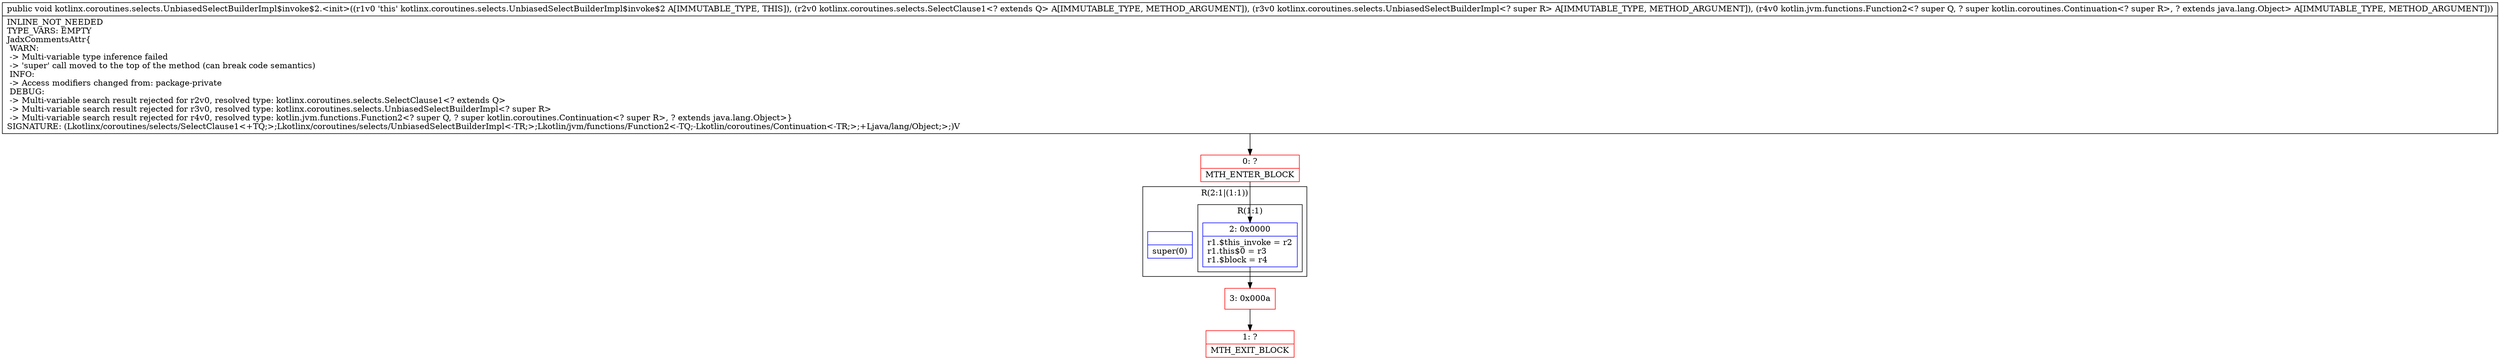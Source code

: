 digraph "CFG forkotlinx.coroutines.selects.UnbiasedSelectBuilderImpl$invoke$2.\<init\>(Lkotlinx\/coroutines\/selects\/SelectClause1;Lkotlinx\/coroutines\/selects\/UnbiasedSelectBuilderImpl;Lkotlin\/jvm\/functions\/Function2;)V" {
subgraph cluster_Region_819526977 {
label = "R(2:1|(1:1))";
node [shape=record,color=blue];
Node_InsnContainer_426142294 [shape=record,label="{|super(0)\l}"];
subgraph cluster_Region_1413493534 {
label = "R(1:1)";
node [shape=record,color=blue];
Node_2 [shape=record,label="{2\:\ 0x0000|r1.$this_invoke = r2\lr1.this$0 = r3\lr1.$block = r4\l}"];
}
}
Node_0 [shape=record,color=red,label="{0\:\ ?|MTH_ENTER_BLOCK\l}"];
Node_3 [shape=record,color=red,label="{3\:\ 0x000a}"];
Node_1 [shape=record,color=red,label="{1\:\ ?|MTH_EXIT_BLOCK\l}"];
MethodNode[shape=record,label="{public void kotlinx.coroutines.selects.UnbiasedSelectBuilderImpl$invoke$2.\<init\>((r1v0 'this' kotlinx.coroutines.selects.UnbiasedSelectBuilderImpl$invoke$2 A[IMMUTABLE_TYPE, THIS]), (r2v0 kotlinx.coroutines.selects.SelectClause1\<? extends Q\> A[IMMUTABLE_TYPE, METHOD_ARGUMENT]), (r3v0 kotlinx.coroutines.selects.UnbiasedSelectBuilderImpl\<? super R\> A[IMMUTABLE_TYPE, METHOD_ARGUMENT]), (r4v0 kotlin.jvm.functions.Function2\<? super Q, ? super kotlin.coroutines.Continuation\<? super R\>, ? extends java.lang.Object\> A[IMMUTABLE_TYPE, METHOD_ARGUMENT]))  | INLINE_NOT_NEEDED\lTYPE_VARS: EMPTY\lJadxCommentsAttr\{\l WARN: \l \-\> Multi\-variable type inference failed\l \-\> 'super' call moved to the top of the method (can break code semantics)\l INFO: \l \-\> Access modifiers changed from: package\-private\l DEBUG: \l \-\> Multi\-variable search result rejected for r2v0, resolved type: kotlinx.coroutines.selects.SelectClause1\<? extends Q\>\l \-\> Multi\-variable search result rejected for r3v0, resolved type: kotlinx.coroutines.selects.UnbiasedSelectBuilderImpl\<? super R\>\l \-\> Multi\-variable search result rejected for r4v0, resolved type: kotlin.jvm.functions.Function2\<? super Q, ? super kotlin.coroutines.Continuation\<? super R\>, ? extends java.lang.Object\>\}\lSIGNATURE: (Lkotlinx\/coroutines\/selects\/SelectClause1\<+TQ;\>;Lkotlinx\/coroutines\/selects\/UnbiasedSelectBuilderImpl\<\-TR;\>;Lkotlin\/jvm\/functions\/Function2\<\-TQ;\-Lkotlin\/coroutines\/Continuation\<\-TR;\>;+Ljava\/lang\/Object;\>;)V\l}"];
MethodNode -> Node_0;Node_2 -> Node_3;
Node_0 -> Node_2;
Node_3 -> Node_1;
}


